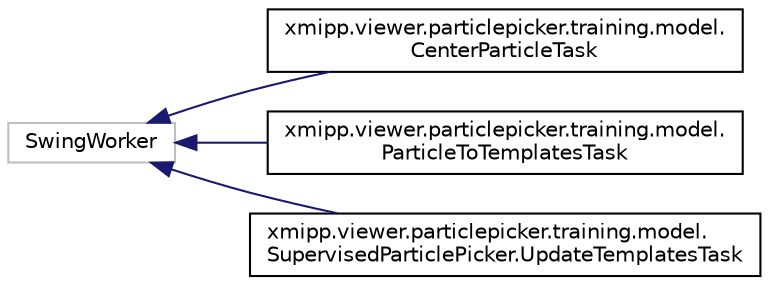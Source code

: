 digraph "Graphical Class Hierarchy"
{
  edge [fontname="Helvetica",fontsize="10",labelfontname="Helvetica",labelfontsize="10"];
  node [fontname="Helvetica",fontsize="10",shape=record];
  rankdir="LR";
  Node121 [label="SwingWorker",height=0.2,width=0.4,color="grey75", fillcolor="white", style="filled"];
  Node121 -> Node0 [dir="back",color="midnightblue",fontsize="10",style="solid",fontname="Helvetica"];
  Node0 [label="xmipp.viewer.particlepicker.training.model.\lCenterParticleTask",height=0.2,width=0.4,color="black", fillcolor="white", style="filled",URL="$classxmipp_1_1viewer_1_1particlepicker_1_1training_1_1model_1_1CenterParticleTask.html"];
  Node121 -> Node123 [dir="back",color="midnightblue",fontsize="10",style="solid",fontname="Helvetica"];
  Node123 [label="xmipp.viewer.particlepicker.training.model.\lParticleToTemplatesTask",height=0.2,width=0.4,color="black", fillcolor="white", style="filled",URL="$classxmipp_1_1viewer_1_1particlepicker_1_1training_1_1model_1_1ParticleToTemplatesTask.html"];
  Node121 -> Node124 [dir="back",color="midnightblue",fontsize="10",style="solid",fontname="Helvetica"];
  Node124 [label="xmipp.viewer.particlepicker.training.model.\lSupervisedParticlePicker.UpdateTemplatesTask",height=0.2,width=0.4,color="black", fillcolor="white", style="filled",URL="$classxmipp_1_1viewer_1_1particlepicker_1_1training_1_1model_1_1SupervisedParticlePicker_1_1UpdateTemplatesTask.html"];
}
